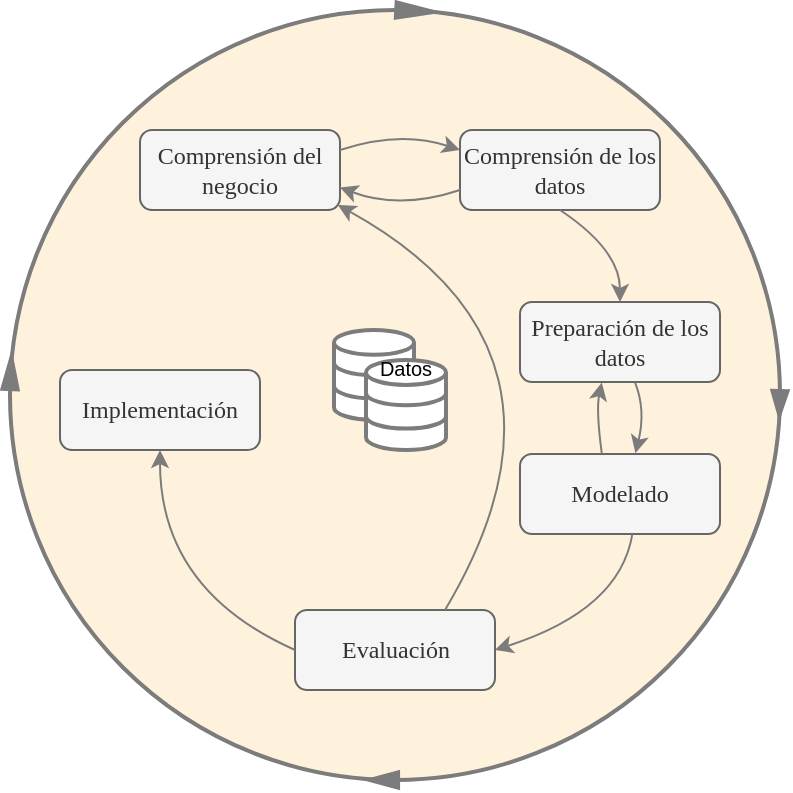 <mxfile version="28.0.3">
  <diagram name="Página-1" id="lebsumqHRmX6z1p4eFI_">
    <mxGraphModel dx="679" dy="371" grid="1" gridSize="10" guides="1" tooltips="1" connect="1" arrows="1" fold="1" page="1" pageScale="1" pageWidth="827" pageHeight="1169" math="0" shadow="0">
      <root>
        <mxCell id="0" />
        <mxCell id="1" parent="0" />
        <mxCell id="YhR1CS_ZlBuHnzhJW7DY-1" value="" style="ellipse;whiteSpace=wrap;html=1;aspect=fixed;fillColor=light-dark(#FFF2DC,#2F2A23);strokeColor=light-dark(#7c7c7c, #996500);gradientColor=none;fillStyle=solid;strokeWidth=2;allowArrows=1;backgroundOutline=0;" vertex="1" parent="1">
          <mxGeometry x="205" y="270" width="385" height="385" as="geometry" />
        </mxCell>
        <mxCell id="YhR1CS_ZlBuHnzhJW7DY-2" value="" style="shape=mxgraph.arrows2.wedgeArrow;html=1;bendable=0;startWidth=4.444;fillColor=#7C7C7C;defaultFillColor=invert;defaultGradientColor=invert;rounded=0;strokeColor=#7C7C7C;entryX=0.562;entryY=0.003;entryDx=0;entryDy=0;entryPerimeter=0;" edge="1" parent="1">
          <mxGeometry width="100" height="100" relative="1" as="geometry">
            <mxPoint x="397.61" y="270" as="sourcePoint" />
            <mxPoint x="419.37" y="271.155" as="targetPoint" />
          </mxGeometry>
        </mxCell>
        <mxCell id="YhR1CS_ZlBuHnzhJW7DY-7" value="&lt;font face=&quot;Tahoma&quot;&gt;Comprensión del negocio&lt;br&gt;&lt;/font&gt;" style="rounded=1;whiteSpace=wrap;html=1;fontSize=12;fillColor=#f5f5f5;fontColor=#333333;strokeColor=#666666;" vertex="1" parent="1">
          <mxGeometry x="270" y="330" width="100" height="40" as="geometry" />
        </mxCell>
        <mxCell id="YhR1CS_ZlBuHnzhJW7DY-8" value="&lt;font face=&quot;Tahoma&quot;&gt;Comprensión de los datos&lt;br&gt;&lt;/font&gt;" style="rounded=1;whiteSpace=wrap;html=1;fontSize=12;fillColor=#f5f5f5;fontColor=#333333;strokeColor=#666666;" vertex="1" parent="1">
          <mxGeometry x="430" y="330" width="100" height="40" as="geometry" />
        </mxCell>
        <mxCell id="YhR1CS_ZlBuHnzhJW7DY-9" value="&lt;font face=&quot;Tahoma&quot;&gt;Preparación de los datos&lt;br&gt;&lt;/font&gt;" style="rounded=1;whiteSpace=wrap;html=1;fontSize=12;fillColor=#f5f5f5;fontColor=#333333;strokeColor=#666666;" vertex="1" parent="1">
          <mxGeometry x="460" y="416" width="100" height="40" as="geometry" />
        </mxCell>
        <mxCell id="YhR1CS_ZlBuHnzhJW7DY-10" value="&lt;font face=&quot;Tahoma&quot;&gt;Modelado&lt;/font&gt;" style="rounded=1;whiteSpace=wrap;html=1;fontSize=12;fillColor=#f5f5f5;fontColor=#333333;strokeColor=#666666;" vertex="1" parent="1">
          <mxGeometry x="460" y="492" width="100" height="40" as="geometry" />
        </mxCell>
        <mxCell id="YhR1CS_ZlBuHnzhJW7DY-11" value="&lt;font face=&quot;Tahoma&quot;&gt;Evaluación&lt;/font&gt;" style="rounded=1;whiteSpace=wrap;html=1;fontSize=12;fillColor=#f5f5f5;fontColor=#333333;strokeColor=#666666;" vertex="1" parent="1">
          <mxGeometry x="347.5" y="570" width="100" height="40" as="geometry" />
        </mxCell>
        <mxCell id="YhR1CS_ZlBuHnzhJW7DY-12" value="&lt;font face=&quot;Tahoma&quot;&gt;Implementación&lt;/font&gt;" style="rounded=1;whiteSpace=wrap;html=1;fontSize=12;fillColor=#f5f5f5;fontColor=#333333;strokeColor=#666666;" vertex="1" parent="1">
          <mxGeometry x="230" y="450" width="100" height="40" as="geometry" />
        </mxCell>
        <mxCell id="YhR1CS_ZlBuHnzhJW7DY-15" value="" style="endArrow=classic;html=1;rounded=0;strokeColor=#7C7C7C;entryX=1;entryY=0.719;entryDx=0;entryDy=0;exitX=0;exitY=0.75;exitDx=0;exitDy=0;curved=1;entryPerimeter=0;" edge="1" parent="1" source="YhR1CS_ZlBuHnzhJW7DY-8" target="YhR1CS_ZlBuHnzhJW7DY-7">
          <mxGeometry width="50" height="50" relative="1" as="geometry">
            <mxPoint x="370" y="350" as="sourcePoint" />
            <mxPoint x="461" y="354" as="targetPoint" />
            <Array as="points">
              <mxPoint x="400" y="370" />
            </Array>
          </mxGeometry>
        </mxCell>
        <mxCell id="YhR1CS_ZlBuHnzhJW7DY-17" value="" style="shape=mxgraph.arrows2.wedgeArrow;html=1;bendable=0;startWidth=4.444;fillColor=#7C7C7C;defaultFillColor=invert;defaultGradientColor=invert;rounded=0;strokeColor=#7C7C7C;entryX=0.999;entryY=0.53;entryDx=0;entryDy=0;entryPerimeter=0;" edge="1" parent="1" target="YhR1CS_ZlBuHnzhJW7DY-1">
          <mxGeometry width="100" height="100" relative="1" as="geometry">
            <mxPoint x="590" y="460" as="sourcePoint" />
            <mxPoint x="611.76" y="461.155" as="targetPoint" />
          </mxGeometry>
        </mxCell>
        <mxCell id="YhR1CS_ZlBuHnzhJW7DY-18" value="" style="shape=mxgraph.arrows2.wedgeArrow;html=1;bendable=0;startWidth=4.444;fillColor=#7C7C7C;defaultFillColor=invert;defaultGradientColor=invert;rounded=0;strokeColor=#7C7C7C;entryX=0.562;entryY=0.003;entryDx=0;entryDy=0;entryPerimeter=0;exitX=0.58;exitY=0.99;exitDx=0;exitDy=0;exitPerimeter=0;" edge="1" parent="1">
          <mxGeometry width="100" height="100" relative="1" as="geometry">
            <mxPoint x="399.54" y="655.0" as="sourcePoint" />
            <mxPoint x="383" y="655.005" as="targetPoint" />
          </mxGeometry>
        </mxCell>
        <mxCell id="YhR1CS_ZlBuHnzhJW7DY-19" value="" style="shape=mxgraph.arrows2.wedgeArrow;html=1;bendable=0;startWidth=4.444;fillColor=#7C7C7C;defaultFillColor=invert;defaultGradientColor=invert;rounded=0;strokeColor=#7C7C7C;entryX=0.002;entryY=0.446;entryDx=0;entryDy=0;entryPerimeter=0;" edge="1" parent="1" target="YhR1CS_ZlBuHnzhJW7DY-1">
          <mxGeometry width="100" height="100" relative="1" as="geometry">
            <mxPoint x="205" y="460" as="sourcePoint" />
            <mxPoint x="226.76" y="461.155" as="targetPoint" />
          </mxGeometry>
        </mxCell>
        <mxCell id="YhR1CS_ZlBuHnzhJW7DY-20" value="" style="endArrow=classic;html=1;rounded=0;strokeColor=#7C7C7C;entryX=0;entryY=0.25;entryDx=0;entryDy=0;exitX=1;exitY=0.25;exitDx=0;exitDy=0;curved=1;" edge="1" parent="1" source="YhR1CS_ZlBuHnzhJW7DY-7" target="YhR1CS_ZlBuHnzhJW7DY-8">
          <mxGeometry width="50" height="50" relative="1" as="geometry">
            <mxPoint x="430" y="331" as="sourcePoint" />
            <mxPoint x="370" y="330" as="targetPoint" />
            <Array as="points">
              <mxPoint x="400" y="330" />
            </Array>
          </mxGeometry>
        </mxCell>
        <mxCell id="YhR1CS_ZlBuHnzhJW7DY-22" value="" style="endArrow=classic;html=1;rounded=0;strokeColor=#7C7C7C;entryX=0.5;entryY=0;entryDx=0;entryDy=0;exitX=0.5;exitY=1;exitDx=0;exitDy=0;curved=1;" edge="1" parent="1" source="YhR1CS_ZlBuHnzhJW7DY-8" target="YhR1CS_ZlBuHnzhJW7DY-9">
          <mxGeometry width="50" height="50" relative="1" as="geometry">
            <mxPoint x="520" y="391" as="sourcePoint" />
            <mxPoint x="460" y="390" as="targetPoint" />
            <Array as="points">
              <mxPoint x="510" y="390" />
            </Array>
          </mxGeometry>
        </mxCell>
        <mxCell id="YhR1CS_ZlBuHnzhJW7DY-25" value="" style="endArrow=classic;html=1;rounded=0;strokeColor=#7C7C7C;entryX=0.577;entryY=-0.01;entryDx=0;entryDy=0;exitX=0.645;exitY=1.005;exitDx=0;exitDy=0;curved=1;exitPerimeter=0;entryPerimeter=0;" edge="1" parent="1" target="YhR1CS_ZlBuHnzhJW7DY-10">
          <mxGeometry width="50" height="50" relative="1" as="geometry">
            <mxPoint x="517.5" y="456.2" as="sourcePoint" />
            <mxPoint x="514.9" y="489.92" as="targetPoint" />
            <Array as="points">
              <mxPoint x="523" y="470" />
            </Array>
          </mxGeometry>
        </mxCell>
        <mxCell id="YhR1CS_ZlBuHnzhJW7DY-26" value="" style="endArrow=classic;html=1;rounded=0;strokeColor=#7C7C7C;entryX=0.409;entryY=1.007;entryDx=0;entryDy=0;exitX=0.409;exitY=-0.005;exitDx=0;exitDy=0;curved=1;exitPerimeter=0;entryPerimeter=0;" edge="1" parent="1" source="YhR1CS_ZlBuHnzhJW7DY-10" target="YhR1CS_ZlBuHnzhJW7DY-9">
          <mxGeometry width="50" height="50" relative="1" as="geometry">
            <mxPoint x="498" y="489" as="sourcePoint" />
            <mxPoint x="498" y="456" as="targetPoint" />
            <Array as="points">
              <mxPoint x="498" y="470" />
            </Array>
          </mxGeometry>
        </mxCell>
        <mxCell id="YhR1CS_ZlBuHnzhJW7DY-27" value="" style="endArrow=classic;html=1;rounded=0;strokeColor=#7C7C7C;entryX=1;entryY=0.5;entryDx=0;entryDy=0;curved=1;exitX=0.562;exitY=0.999;exitDx=0;exitDy=0;exitPerimeter=0;" edge="1" parent="1" source="YhR1CS_ZlBuHnzhJW7DY-10" target="YhR1CS_ZlBuHnzhJW7DY-11">
          <mxGeometry width="50" height="50" relative="1" as="geometry">
            <mxPoint x="470" y="560" as="sourcePoint" />
            <mxPoint x="530" y="560" as="targetPoint" />
            <Array as="points">
              <mxPoint x="510" y="570" />
            </Array>
          </mxGeometry>
        </mxCell>
        <mxCell id="YhR1CS_ZlBuHnzhJW7DY-28" value="" style="endArrow=classic;html=1;rounded=0;strokeColor=#7C7C7C;entryX=0.5;entryY=1;entryDx=0;entryDy=0;curved=1;exitX=0;exitY=0.5;exitDx=0;exitDy=0;" edge="1" parent="1" source="YhR1CS_ZlBuHnzhJW7DY-11" target="YhR1CS_ZlBuHnzhJW7DY-12">
          <mxGeometry width="50" height="50" relative="1" as="geometry">
            <mxPoint x="330" y="490" as="sourcePoint" />
            <mxPoint x="262" y="548" as="targetPoint" />
            <Array as="points">
              <mxPoint x="280" y="560" />
            </Array>
          </mxGeometry>
        </mxCell>
        <mxCell id="YhR1CS_ZlBuHnzhJW7DY-30" value="" style="html=1;verticalLabelPosition=bottom;align=center;labelBackgroundColor=#ffffff;verticalAlign=top;strokeWidth=2;strokeColor=#7C7C7C;shadow=0;dashed=0;shape=mxgraph.ios7.icons.data;" vertex="1" parent="1">
          <mxGeometry x="367" y="430" width="40" height="44.96" as="geometry" />
        </mxCell>
        <mxCell id="YhR1CS_ZlBuHnzhJW7DY-29" value="" style="html=1;verticalLabelPosition=bottom;align=center;labelBackgroundColor=#ffffff;verticalAlign=top;strokeWidth=2;strokeColor=#7C7C7C;shadow=0;dashed=0;shape=mxgraph.ios7.icons.data;" vertex="1" parent="1">
          <mxGeometry x="383" y="445.04" width="40" height="44.96" as="geometry" />
        </mxCell>
        <mxCell id="YhR1CS_ZlBuHnzhJW7DY-31" value="&lt;font face=&quot;Helvetica&quot; style=&quot;font-size: 10px;&quot;&gt;Datos&lt;/font&gt;" style="text;html=1;align=center;verticalAlign=middle;whiteSpace=wrap;rounded=0;" vertex="1" parent="1">
          <mxGeometry x="373" y="434" width="60" height="30" as="geometry" />
        </mxCell>
        <mxCell id="YhR1CS_ZlBuHnzhJW7DY-32" value="" style="endArrow=classic;html=1;rounded=0;strokeColor=#7C7C7C;entryX=0.989;entryY=0.938;entryDx=0;entryDy=0;curved=1;exitX=0.75;exitY=0;exitDx=0;exitDy=0;entryPerimeter=0;" edge="1" parent="1" source="YhR1CS_ZlBuHnzhJW7DY-11" target="YhR1CS_ZlBuHnzhJW7DY-7">
          <mxGeometry width="50" height="50" relative="1" as="geometry">
            <mxPoint x="428" y="550" as="sourcePoint" />
            <mxPoint x="360" y="450" as="targetPoint" />
            <Array as="points">
              <mxPoint x="500" y="440" />
            </Array>
          </mxGeometry>
        </mxCell>
      </root>
    </mxGraphModel>
  </diagram>
</mxfile>
